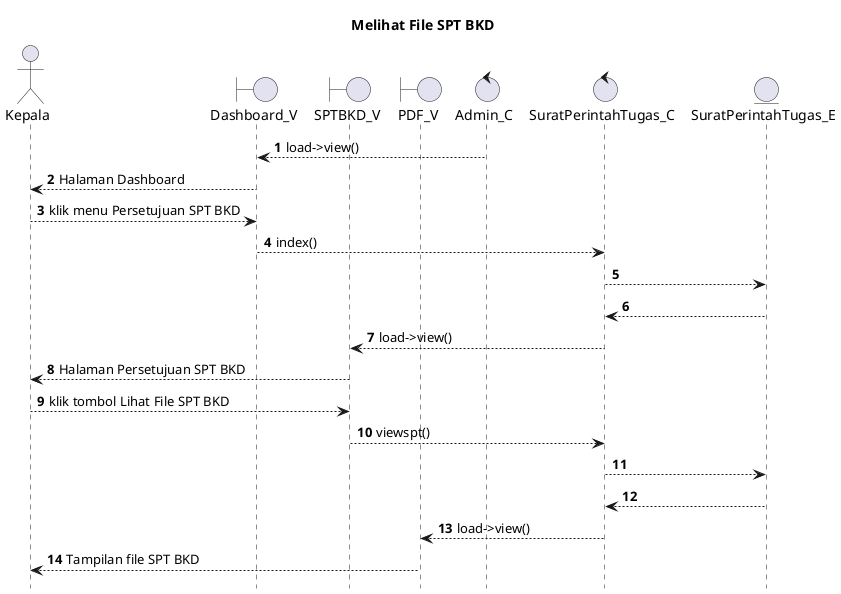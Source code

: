 @startuml

autonumber
hide footbox
title Melihat File SPT BKD

Actor Kepala
boundary Dashboard_V
boundary SPTBKD_V
boundary PDF_V
control Admin_C
control SuratPerintahTugas_C
Entity SuratPerintahTugas_E

Admin_C --> Dashboard_V: load->view()
Dashboard_V --> Kepala: Halaman Dashboard
Kepala --> Dashboard_V: klik menu Persetujuan SPT BKD
Dashboard_V --> SuratPerintahTugas_C: index()
SuratPerintahTugas_C --> SuratPerintahTugas_E:
    
    SuratPerintahTugas_E --> SuratPerintahTugas_C:
    SuratPerintahTugas_C --> SPTBKD_V: load->view()
    SPTBKD_V --> Kepala: Halaman Persetujuan SPT BKD

Kepala --> SPTBKD_V: klik tombol Lihat File SPT BKD
SPTBKD_V --> SuratPerintahTugas_C: viewspt()
SuratPerintahTugas_C --> SuratPerintahTugas_E:
   
    SuratPerintahTugas_E --> SuratPerintahTugas_C:
    SuratPerintahTugas_C --> PDF_V: load->view()
    PDF_V --> Kepala: Tampilan file SPT BKD

@enduml